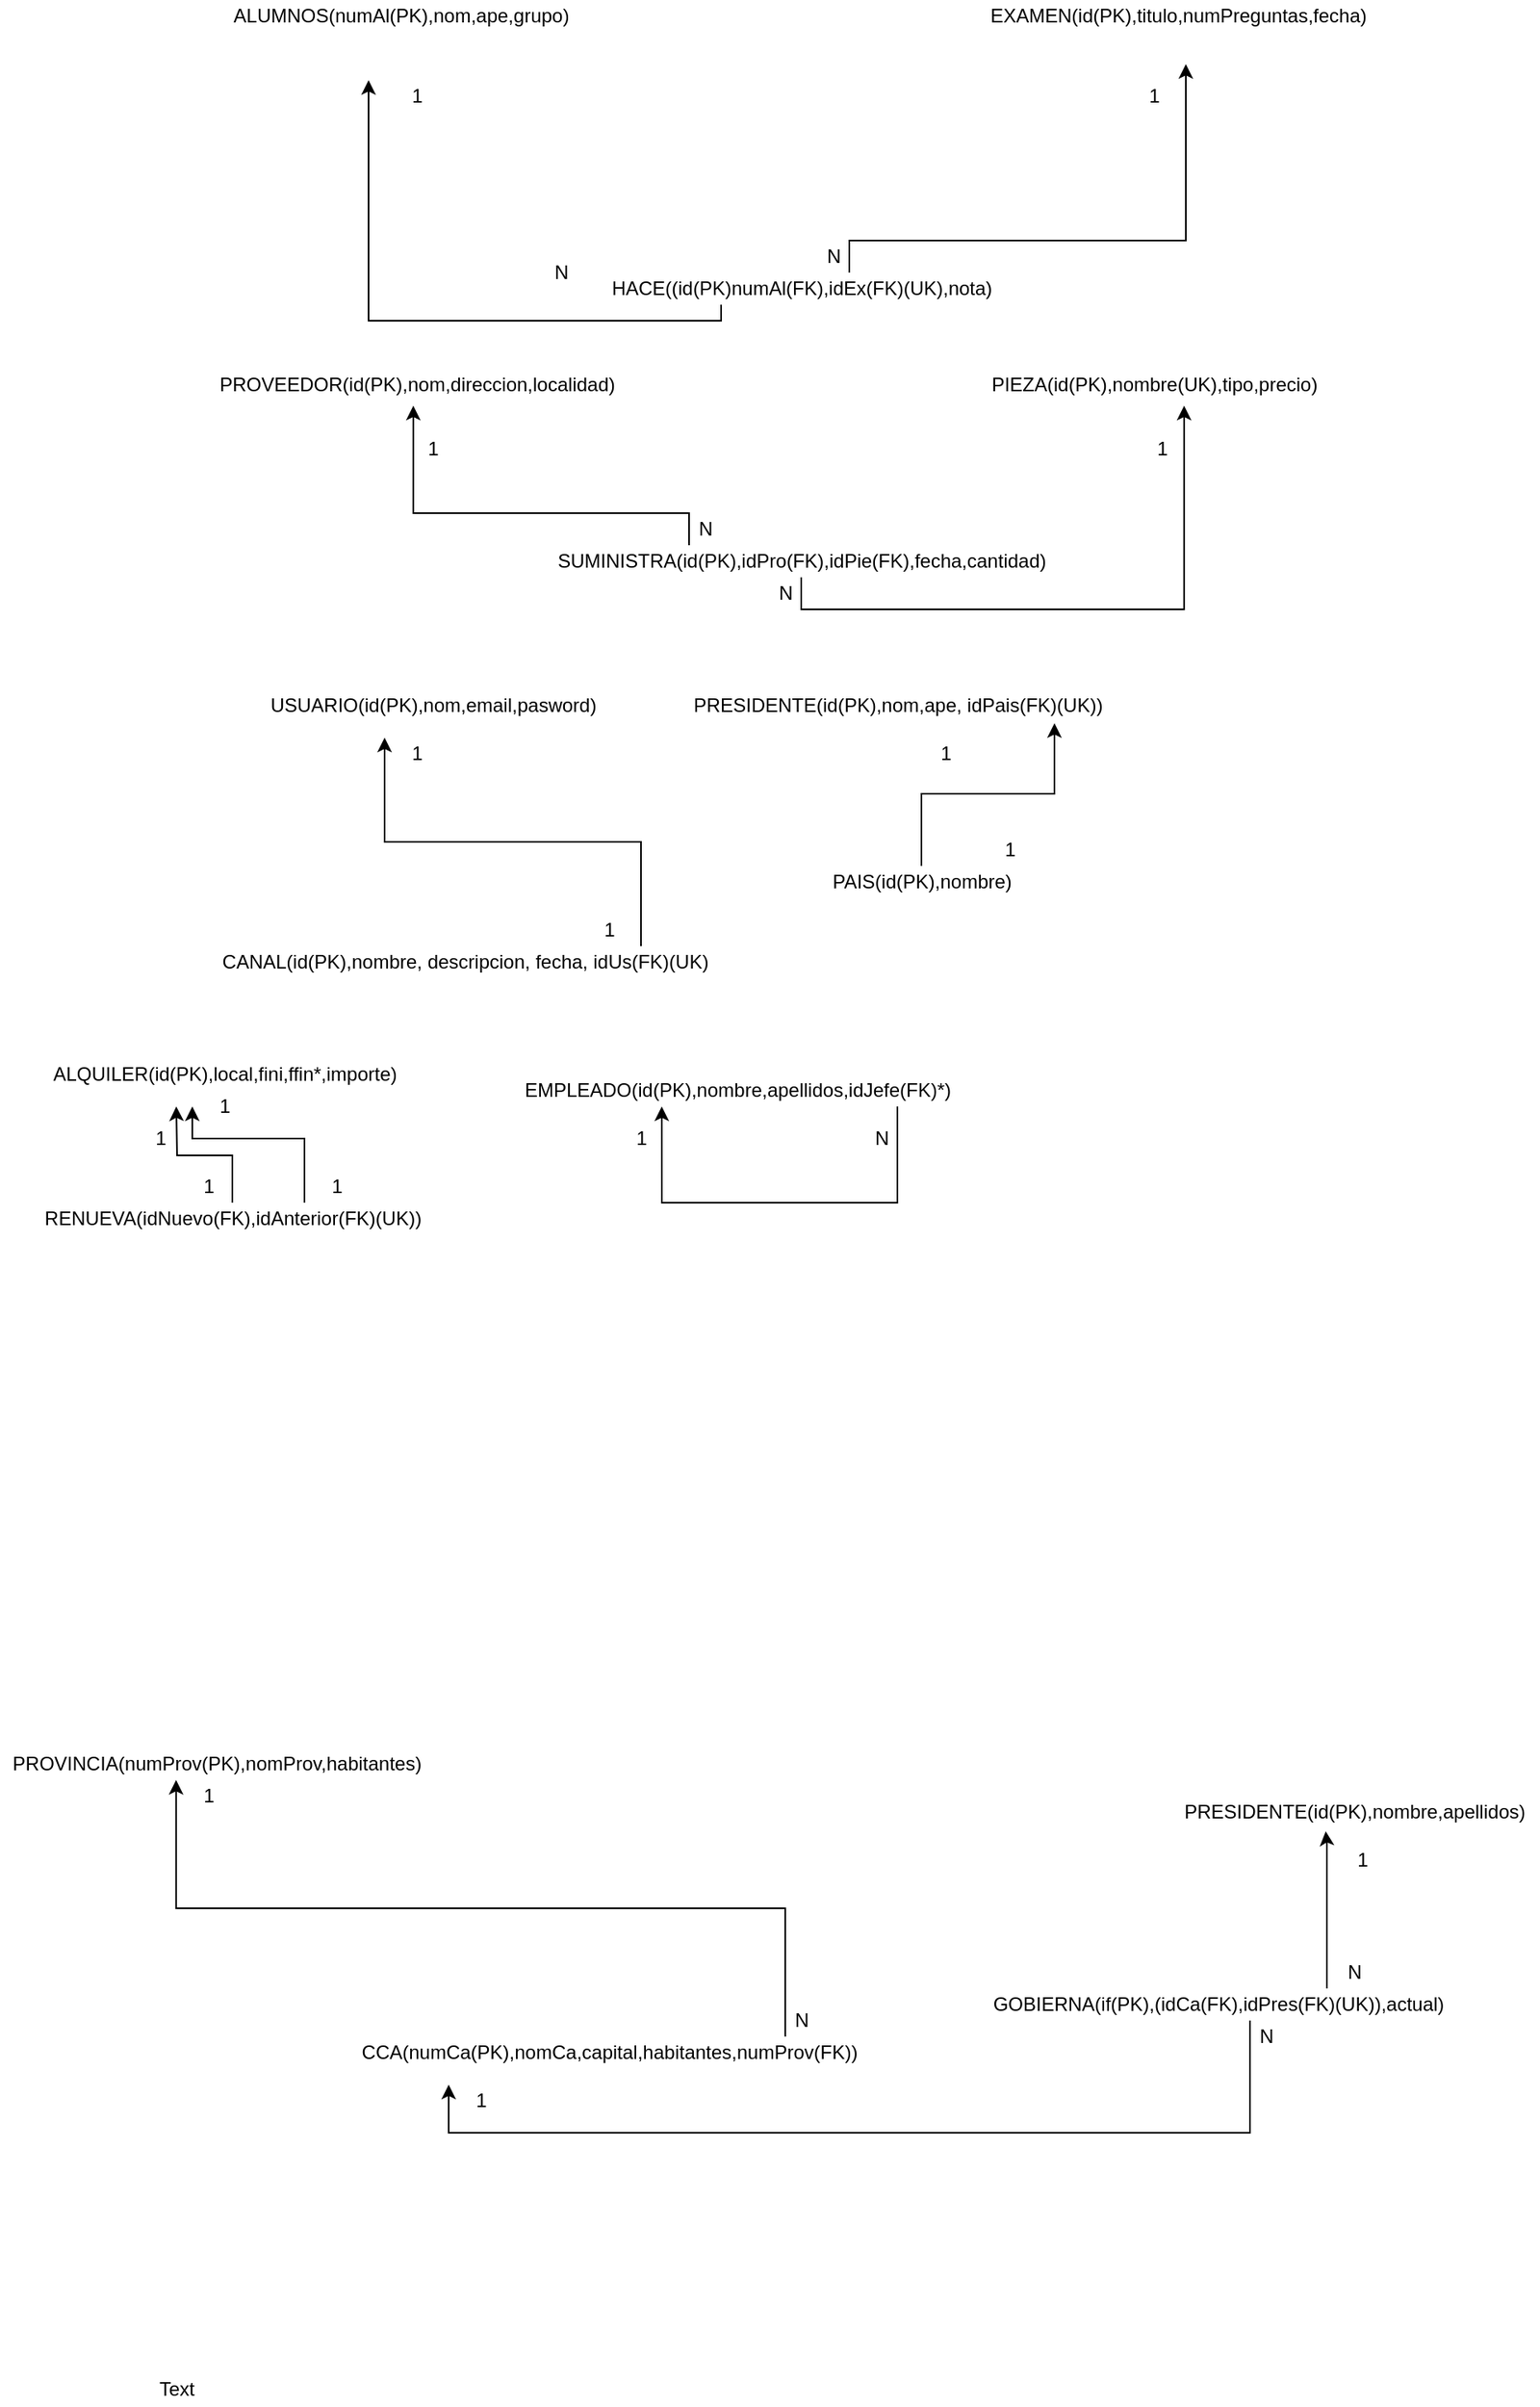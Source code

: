 <mxfile version="19.0.2" type="device"><diagram id="R2lEEEUBdFMjLlhIrx00" name="Page-1"><mxGraphModel dx="2512" dy="865" grid="1" gridSize="10" guides="1" tooltips="1" connect="1" arrows="1" fold="1" page="1" pageScale="1" pageWidth="850" pageHeight="1100" math="0" shadow="0" extFonts="Permanent Marker^https://fonts.googleapis.com/css?family=Permanent+Marker"><root><mxCell id="0"/><mxCell id="1" parent="0"/><mxCell id="1gnai2K2PXiyIuIk7VPw-1" value="ALUMNOS(numAl(PK),nom,ape,grupo)" style="text;html=1;align=center;verticalAlign=middle;resizable=0;points=[];autosize=1;strokeColor=none;fillColor=none;" parent="1" vertex="1"><mxGeometry x="-80" y="150" width="220" height="20" as="geometry"/></mxCell><mxCell id="1gnai2K2PXiyIuIk7VPw-2" value="EXAMEN(id(PK),titulo,numPreguntas,fecha)" style="text;html=1;align=center;verticalAlign=middle;resizable=0;points=[];autosize=1;strokeColor=none;fillColor=none;" parent="1" vertex="1"><mxGeometry x="390" y="150" width="250" height="20" as="geometry"/></mxCell><mxCell id="1gnai2K2PXiyIuIk7VPw-4" style="edgeStyle=orthogonalEdgeStyle;rounded=0;orthogonalLoop=1;jettySize=auto;html=1;" parent="1" source="1gnai2K2PXiyIuIk7VPw-3" edge="1"><mxGeometry relative="1" as="geometry"><mxPoint x="10" y="200" as="targetPoint"/><Array as="points"><mxPoint x="230" y="350"/><mxPoint x="10" y="350"/></Array></mxGeometry></mxCell><mxCell id="1gnai2K2PXiyIuIk7VPw-5" style="edgeStyle=orthogonalEdgeStyle;rounded=0;orthogonalLoop=1;jettySize=auto;html=1;" parent="1" source="1gnai2K2PXiyIuIk7VPw-3" edge="1"><mxGeometry relative="1" as="geometry"><mxPoint x="520" y="190" as="targetPoint"/><Array as="points"><mxPoint x="310" y="300"/><mxPoint x="520" y="300"/></Array></mxGeometry></mxCell><mxCell id="1gnai2K2PXiyIuIk7VPw-3" value="HACE((id(PK)numAl(FK),idEx(FK)(UK),nota)" style="text;html=1;align=center;verticalAlign=middle;resizable=0;points=[];autosize=1;strokeColor=none;fillColor=none;" parent="1" vertex="1"><mxGeometry x="155" y="320" width="250" height="20" as="geometry"/></mxCell><mxCell id="1gnai2K2PXiyIuIk7VPw-6" value="1" style="text;html=1;align=center;verticalAlign=middle;resizable=0;points=[];autosize=1;strokeColor=none;fillColor=none;" parent="1" vertex="1"><mxGeometry x="30" y="200" width="20" height="20" as="geometry"/></mxCell><mxCell id="1gnai2K2PXiyIuIk7VPw-7" value="N" style="text;html=1;align=center;verticalAlign=middle;resizable=0;points=[];autosize=1;strokeColor=none;fillColor=none;" parent="1" vertex="1"><mxGeometry x="120" y="310" width="20" height="20" as="geometry"/></mxCell><mxCell id="1gnai2K2PXiyIuIk7VPw-8" value="N" style="text;html=1;align=center;verticalAlign=middle;resizable=0;points=[];autosize=1;strokeColor=none;fillColor=none;" parent="1" vertex="1"><mxGeometry x="290" y="300" width="20" height="20" as="geometry"/></mxCell><mxCell id="1gnai2K2PXiyIuIk7VPw-9" value="1" style="text;html=1;align=center;verticalAlign=middle;resizable=0;points=[];autosize=1;strokeColor=none;fillColor=none;" parent="1" vertex="1"><mxGeometry x="490" y="200" width="20" height="20" as="geometry"/></mxCell><mxCell id="1gnai2K2PXiyIuIk7VPw-10" value="PROVEEDOR(id(PK),nom,direccion,localidad)" style="text;html=1;align=center;verticalAlign=middle;resizable=0;points=[];autosize=1;strokeColor=none;fillColor=none;" parent="1" vertex="1"><mxGeometry x="-90" y="380" width="260" height="20" as="geometry"/></mxCell><mxCell id="1gnai2K2PXiyIuIk7VPw-11" value="PIEZA(id(PK),nombre(UK),tipo,precio)" style="text;html=1;align=center;verticalAlign=middle;resizable=0;points=[];autosize=1;strokeColor=none;fillColor=none;" parent="1" vertex="1"><mxGeometry x="390" y="380" width="220" height="20" as="geometry"/></mxCell><mxCell id="1gnai2K2PXiyIuIk7VPw-13" style="edgeStyle=orthogonalEdgeStyle;rounded=0;orthogonalLoop=1;jettySize=auto;html=1;entryX=0.492;entryY=1.15;entryDx=0;entryDy=0;entryPerimeter=0;" parent="1" source="1gnai2K2PXiyIuIk7VPw-12" target="1gnai2K2PXiyIuIk7VPw-10" edge="1"><mxGeometry relative="1" as="geometry"><mxPoint x="40" y="410" as="targetPoint"/><Array as="points"><mxPoint x="210" y="470"/><mxPoint x="38" y="470"/></Array></mxGeometry></mxCell><mxCell id="1gnai2K2PXiyIuIk7VPw-14" style="edgeStyle=orthogonalEdgeStyle;rounded=0;orthogonalLoop=1;jettySize=auto;html=1;entryX=0.586;entryY=1.15;entryDx=0;entryDy=0;entryPerimeter=0;" parent="1" source="1gnai2K2PXiyIuIk7VPw-12" target="1gnai2K2PXiyIuIk7VPw-11" edge="1"><mxGeometry relative="1" as="geometry"><mxPoint x="520" y="420" as="targetPoint"/><Array as="points"><mxPoint x="280" y="530"/><mxPoint x="519" y="530"/></Array></mxGeometry></mxCell><mxCell id="1gnai2K2PXiyIuIk7VPw-12" value="SUMINISTRA(id(PK),idPro(FK),idPie(FK),fecha,cantidad)" style="text;html=1;align=center;verticalAlign=middle;resizable=0;points=[];autosize=1;strokeColor=none;fillColor=none;" parent="1" vertex="1"><mxGeometry x="120" y="490" width="320" height="20" as="geometry"/></mxCell><mxCell id="1gnai2K2PXiyIuIk7VPw-15" value="1" style="text;html=1;align=center;verticalAlign=middle;resizable=0;points=[];autosize=1;strokeColor=none;fillColor=none;" parent="1" vertex="1"><mxGeometry x="40" y="420" width="20" height="20" as="geometry"/></mxCell><mxCell id="1gnai2K2PXiyIuIk7VPw-16" value="N" style="text;html=1;align=center;verticalAlign=middle;resizable=0;points=[];autosize=1;strokeColor=none;fillColor=none;" parent="1" vertex="1"><mxGeometry x="210" y="470" width="20" height="20" as="geometry"/></mxCell><mxCell id="1gnai2K2PXiyIuIk7VPw-17" value="1" style="text;html=1;align=center;verticalAlign=middle;resizable=0;points=[];autosize=1;strokeColor=none;fillColor=none;" parent="1" vertex="1"><mxGeometry x="495" y="420" width="20" height="20" as="geometry"/></mxCell><mxCell id="1gnai2K2PXiyIuIk7VPw-18" value="N" style="text;html=1;align=center;verticalAlign=middle;resizable=0;points=[];autosize=1;strokeColor=none;fillColor=none;" parent="1" vertex="1"><mxGeometry x="260" y="510" width="20" height="20" as="geometry"/></mxCell><mxCell id="1gnai2K2PXiyIuIk7VPw-20" value="USUARIO(id(PK),nom,email,pasword)" style="text;html=1;align=center;verticalAlign=middle;resizable=0;points=[];autosize=1;strokeColor=none;fillColor=none;" parent="1" vertex="1"><mxGeometry x="-60" y="580" width="220" height="20" as="geometry"/></mxCell><mxCell id="1gnai2K2PXiyIuIk7VPw-23" style="edgeStyle=orthogonalEdgeStyle;rounded=0;orthogonalLoop=1;jettySize=auto;html=1;" parent="1" source="1gnai2K2PXiyIuIk7VPw-21" edge="1"><mxGeometry relative="1" as="geometry"><mxPoint x="20" y="610" as="targetPoint"/><Array as="points"><mxPoint x="180" y="675"/><mxPoint x="20" y="675"/></Array></mxGeometry></mxCell><mxCell id="1gnai2K2PXiyIuIk7VPw-21" value="CANAL(id(PK),nombre, descripcion, fecha, idUs(FK)(UK)" style="text;html=1;align=center;verticalAlign=middle;resizable=0;points=[];autosize=1;strokeColor=none;fillColor=none;" parent="1" vertex="1"><mxGeometry x="-90" y="740" width="320" height="20" as="geometry"/></mxCell><mxCell id="1gnai2K2PXiyIuIk7VPw-24" value="1" style="text;html=1;align=center;verticalAlign=middle;resizable=0;points=[];autosize=1;strokeColor=none;fillColor=none;" parent="1" vertex="1"><mxGeometry x="150" y="720" width="20" height="20" as="geometry"/></mxCell><mxCell id="1gnai2K2PXiyIuIk7VPw-25" value="1" style="text;html=1;align=center;verticalAlign=middle;resizable=0;points=[];autosize=1;strokeColor=none;fillColor=none;" parent="1" vertex="1"><mxGeometry x="30" y="610" width="20" height="20" as="geometry"/></mxCell><mxCell id="1gnai2K2PXiyIuIk7VPw-26" value="PRESIDENTE(id(PK),nom,ape, idPais(FK)(UK))" style="text;html=1;align=center;verticalAlign=middle;resizable=0;points=[];autosize=1;strokeColor=none;fillColor=none;" parent="1" vertex="1"><mxGeometry x="205" y="580" width="270" height="20" as="geometry"/></mxCell><mxCell id="1gnai2K2PXiyIuIk7VPw-31" style="edgeStyle=orthogonalEdgeStyle;rounded=0;orthogonalLoop=1;jettySize=auto;html=1;entryX=0.863;entryY=1.05;entryDx=0;entryDy=0;entryPerimeter=0;" parent="1" source="1gnai2K2PXiyIuIk7VPw-27" target="1gnai2K2PXiyIuIk7VPw-26" edge="1"><mxGeometry relative="1" as="geometry"><Array as="points"><mxPoint x="355" y="645"/><mxPoint x="438" y="645"/></Array></mxGeometry></mxCell><mxCell id="1gnai2K2PXiyIuIk7VPw-27" value="PAIS(id(PK),nombre)" style="text;html=1;align=center;verticalAlign=middle;resizable=0;points=[];autosize=1;strokeColor=none;fillColor=none;" parent="1" vertex="1"><mxGeometry x="290" y="690" width="130" height="20" as="geometry"/></mxCell><mxCell id="1gnai2K2PXiyIuIk7VPw-29" value="1" style="text;html=1;align=center;verticalAlign=middle;resizable=0;points=[];autosize=1;strokeColor=none;fillColor=none;" parent="1" vertex="1"><mxGeometry x="360" y="610" width="20" height="20" as="geometry"/></mxCell><mxCell id="1gnai2K2PXiyIuIk7VPw-30" value="1" style="text;html=1;align=center;verticalAlign=middle;resizable=0;points=[];autosize=1;strokeColor=none;fillColor=none;" parent="1" vertex="1"><mxGeometry x="400" y="670" width="20" height="20" as="geometry"/></mxCell><mxCell id="1gnai2K2PXiyIuIk7VPw-32" value="ALQUILER(id(PK),local,fini,ffin*,importe)" style="text;html=1;align=center;verticalAlign=middle;resizable=0;points=[];autosize=1;strokeColor=none;fillColor=none;" parent="1" vertex="1"><mxGeometry x="-195" y="810" width="230" height="20" as="geometry"/></mxCell><mxCell id="1gnai2K2PXiyIuIk7VPw-36" value="EMPLEADO(id(PK),nombre,apellidos,idJefe(FK)*)" style="text;html=1;align=center;verticalAlign=middle;resizable=0;points=[];autosize=1;strokeColor=none;fillColor=none;" parent="1" vertex="1"><mxGeometry x="100" y="820" width="280" height="20" as="geometry"/></mxCell><mxCell id="1gnai2K2PXiyIuIk7VPw-38" style="edgeStyle=orthogonalEdgeStyle;rounded=0;orthogonalLoop=1;jettySize=auto;html=1;entryX=0.332;entryY=1;entryDx=0;entryDy=0;entryPerimeter=0;" parent="1" source="1gnai2K2PXiyIuIk7VPw-36" target="1gnai2K2PXiyIuIk7VPw-36" edge="1"><mxGeometry relative="1" as="geometry"><Array as="points"><mxPoint x="340" y="900"/><mxPoint x="193" y="900"/></Array></mxGeometry></mxCell><mxCell id="1gnai2K2PXiyIuIk7VPw-39" value="1" style="text;html=1;align=center;verticalAlign=middle;resizable=0;points=[];autosize=1;strokeColor=none;fillColor=none;" parent="1" vertex="1"><mxGeometry x="170" y="850" width="20" height="20" as="geometry"/></mxCell><mxCell id="1gnai2K2PXiyIuIk7VPw-40" value="N" style="text;html=1;align=center;verticalAlign=middle;resizable=0;points=[];autosize=1;strokeColor=none;fillColor=none;" parent="1" vertex="1"><mxGeometry x="320" y="850" width="20" height="20" as="geometry"/></mxCell><mxCell id="1gnai2K2PXiyIuIk7VPw-42" style="edgeStyle=orthogonalEdgeStyle;rounded=0;orthogonalLoop=1;jettySize=auto;html=1;" parent="1" source="1gnai2K2PXiyIuIk7VPw-41" edge="1"><mxGeometry relative="1" as="geometry"><mxPoint x="-110" y="840" as="targetPoint"/></mxGeometry></mxCell><mxCell id="1gnai2K2PXiyIuIk7VPw-43" style="edgeStyle=orthogonalEdgeStyle;rounded=0;orthogonalLoop=1;jettySize=auto;html=1;" parent="1" source="1gnai2K2PXiyIuIk7VPw-41" edge="1"><mxGeometry relative="1" as="geometry"><mxPoint x="-100" y="840" as="targetPoint"/><Array as="points"><mxPoint x="-30" y="860"/><mxPoint x="-100" y="860"/></Array></mxGeometry></mxCell><mxCell id="1gnai2K2PXiyIuIk7VPw-41" value="RENUEVA(idNuevo(FK),idAnterior(FK)(UK))" style="text;html=1;align=center;verticalAlign=middle;resizable=0;points=[];autosize=1;strokeColor=none;fillColor=none;" parent="1" vertex="1"><mxGeometry x="-200" y="900" width="250" height="20" as="geometry"/></mxCell><mxCell id="1gnai2K2PXiyIuIk7VPw-44" value="1" style="text;html=1;align=center;verticalAlign=middle;resizable=0;points=[];autosize=1;strokeColor=none;fillColor=none;" parent="1" vertex="1"><mxGeometry x="-130" y="850" width="20" height="20" as="geometry"/></mxCell><mxCell id="1gnai2K2PXiyIuIk7VPw-45" value="1" style="text;html=1;align=center;verticalAlign=middle;resizable=0;points=[];autosize=1;strokeColor=none;fillColor=none;" parent="1" vertex="1"><mxGeometry x="-100" y="880" width="20" height="20" as="geometry"/></mxCell><mxCell id="1gnai2K2PXiyIuIk7VPw-46" value="1" style="text;html=1;align=center;verticalAlign=middle;resizable=0;points=[];autosize=1;strokeColor=none;fillColor=none;" parent="1" vertex="1"><mxGeometry x="-20" y="880" width="20" height="20" as="geometry"/></mxCell><mxCell id="1gnai2K2PXiyIuIk7VPw-47" value="1" style="text;html=1;align=center;verticalAlign=middle;resizable=0;points=[];autosize=1;strokeColor=none;fillColor=none;" parent="1" vertex="1"><mxGeometry x="-90" y="830" width="20" height="20" as="geometry"/></mxCell><mxCell id="J5EBV5Drlq4HrjL_kfLB-1" value="PROVINCIA(numProv(PK),nomProv,habitantes)" style="text;html=1;align=center;verticalAlign=middle;resizable=0;points=[];autosize=1;strokeColor=none;fillColor=none;" vertex="1" parent="1"><mxGeometry x="-220" y="1240" width="270" height="20" as="geometry"/></mxCell><mxCell id="J5EBV5Drlq4HrjL_kfLB-4" style="edgeStyle=orthogonalEdgeStyle;rounded=0;orthogonalLoop=1;jettySize=auto;html=1;entryX=0.407;entryY=1;entryDx=0;entryDy=0;entryPerimeter=0;" edge="1" parent="1" source="J5EBV5Drlq4HrjL_kfLB-2" target="J5EBV5Drlq4HrjL_kfLB-1"><mxGeometry relative="1" as="geometry"><Array as="points"><mxPoint x="270" y="1340"/><mxPoint x="-110" y="1340"/></Array></mxGeometry></mxCell><mxCell id="J5EBV5Drlq4HrjL_kfLB-2" value="CCA(numCa(PK),nomCa,capital,habitantes,numProv(FK))" style="text;html=1;align=center;verticalAlign=middle;resizable=0;points=[];autosize=1;strokeColor=none;fillColor=none;" vertex="1" parent="1"><mxGeometry y="1420" width="320" height="20" as="geometry"/></mxCell><mxCell id="J5EBV5Drlq4HrjL_kfLB-5" value="1" style="text;html=1;align=center;verticalAlign=middle;resizable=0;points=[];autosize=1;strokeColor=none;fillColor=none;" vertex="1" parent="1"><mxGeometry x="-100" y="1260" width="20" height="20" as="geometry"/></mxCell><mxCell id="J5EBV5Drlq4HrjL_kfLB-6" value="N" style="text;html=1;align=center;verticalAlign=middle;resizable=0;points=[];autosize=1;strokeColor=none;fillColor=none;" vertex="1" parent="1"><mxGeometry x="270" y="1400" width="20" height="20" as="geometry"/></mxCell><mxCell id="J5EBV5Drlq4HrjL_kfLB-7" value="PRESIDENTE(id(PK),nombre,apellidos)" style="text;html=1;align=center;verticalAlign=middle;resizable=0;points=[];autosize=1;strokeColor=none;fillColor=none;" vertex="1" parent="1"><mxGeometry x="510" y="1270" width="230" height="20" as="geometry"/></mxCell><mxCell id="J5EBV5Drlq4HrjL_kfLB-9" style="edgeStyle=orthogonalEdgeStyle;rounded=0;orthogonalLoop=1;jettySize=auto;html=1;entryX=0.423;entryY=1.1;entryDx=0;entryDy=0;entryPerimeter=0;" edge="1" parent="1" source="J5EBV5Drlq4HrjL_kfLB-8" target="J5EBV5Drlq4HrjL_kfLB-7"><mxGeometry relative="1" as="geometry"><mxPoint x="600" y="1300" as="targetPoint"/><Array as="points"><mxPoint x="608" y="1300"/><mxPoint x="608" y="1300"/></Array></mxGeometry></mxCell><mxCell id="J5EBV5Drlq4HrjL_kfLB-11" style="edgeStyle=orthogonalEdgeStyle;rounded=0;orthogonalLoop=1;jettySize=auto;html=1;" edge="1" parent="1" source="J5EBV5Drlq4HrjL_kfLB-8"><mxGeometry relative="1" as="geometry"><mxPoint x="60" y="1450" as="targetPoint"/><Array as="points"><mxPoint x="560" y="1480"/><mxPoint x="60" y="1480"/></Array></mxGeometry></mxCell><mxCell id="J5EBV5Drlq4HrjL_kfLB-8" value="GOBIERNA(if(PK),(idCa(FK),idPres(FK)(UK)),actual)" style="text;html=1;align=center;verticalAlign=middle;resizable=0;points=[];autosize=1;strokeColor=none;fillColor=none;" vertex="1" parent="1"><mxGeometry x="390" y="1390" width="300" height="20" as="geometry"/></mxCell><mxCell id="J5EBV5Drlq4HrjL_kfLB-12" value="1" style="text;html=1;align=center;verticalAlign=middle;resizable=0;points=[];autosize=1;strokeColor=none;fillColor=none;" vertex="1" parent="1"><mxGeometry x="620" y="1300" width="20" height="20" as="geometry"/></mxCell><mxCell id="J5EBV5Drlq4HrjL_kfLB-13" value="N" style="text;html=1;align=center;verticalAlign=middle;resizable=0;points=[];autosize=1;strokeColor=none;fillColor=none;" vertex="1" parent="1"><mxGeometry x="560" y="1410" width="20" height="20" as="geometry"/></mxCell><mxCell id="J5EBV5Drlq4HrjL_kfLB-16" value="1" style="text;html=1;align=center;verticalAlign=middle;resizable=0;points=[];autosize=1;strokeColor=none;fillColor=none;" vertex="1" parent="1"><mxGeometry x="70" y="1450" width="20" height="20" as="geometry"/></mxCell><mxCell id="J5EBV5Drlq4HrjL_kfLB-17" value="N" style="text;html=1;align=center;verticalAlign=middle;resizable=0;points=[];autosize=1;strokeColor=none;fillColor=none;" vertex="1" parent="1"><mxGeometry x="615" y="1370" width="20" height="20" as="geometry"/></mxCell><mxCell id="J5EBV5Drlq4HrjL_kfLB-18" value="Text" style="text;html=1;align=center;verticalAlign=middle;resizable=0;points=[];autosize=1;strokeColor=none;fillColor=none;" vertex="1" parent="1"><mxGeometry x="-130" y="1630" width="40" height="20" as="geometry"/></mxCell></root></mxGraphModel></diagram></mxfile>